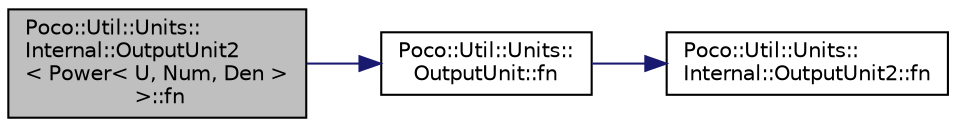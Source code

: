 digraph "Poco::Util::Units::Internal::OutputUnit2&lt; Power&lt; U, Num, Den &gt; &gt;::fn"
{
 // LATEX_PDF_SIZE
  edge [fontname="Helvetica",fontsize="10",labelfontname="Helvetica",labelfontsize="10"];
  node [fontname="Helvetica",fontsize="10",shape=record];
  rankdir="LR";
  Node1 [label="Poco::Util::Units::\lInternal::OutputUnit2\l\< Power\< U, Num, Den \>\l \>::fn",height=0.2,width=0.4,color="black", fillcolor="grey75", style="filled", fontcolor="black",tooltip=" "];
  Node1 -> Node2 [color="midnightblue",fontsize="10",style="solid",fontname="Helvetica"];
  Node2 [label="Poco::Util::Units::\lOutputUnit::fn",height=0.2,width=0.4,color="black", fillcolor="white", style="filled",URL="$structPoco_1_1Util_1_1Units_1_1OutputUnit.html#a21255e1270794d87a81d6e6526d7ed88",tooltip=" "];
  Node2 -> Node3 [color="midnightblue",fontsize="10",style="solid",fontname="Helvetica"];
  Node3 [label="Poco::Util::Units::\lInternal::OutputUnit2::fn",height=0.2,width=0.4,color="black", fillcolor="white", style="filled",URL="$structPoco_1_1Util_1_1Units_1_1Internal_1_1OutputUnit2.html#ae487cc724a4795036d16bd52c3139bc4",tooltip=" "];
}
